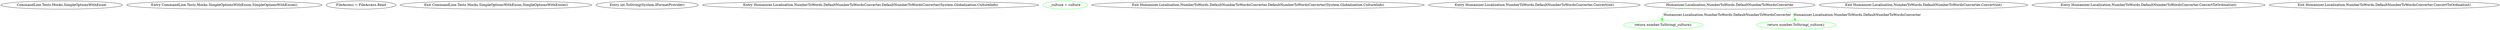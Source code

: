 digraph  {
n3 [label="CommandLine.Tests.Mocks.SimpleOptionsWithEnum", span=""];
n0 [cluster="CommandLine.Tests.Mocks.SimpleOptionsWithEnum.SimpleOptionsWithEnum()", label="Entry CommandLine.Tests.Mocks.SimpleOptionsWithEnum.SimpleOptionsWithEnum()", span="38-38"];
n1 [cluster="CommandLine.Tests.Mocks.SimpleOptionsWithEnum.SimpleOptionsWithEnum()", label="FileAccess = FileAccess.Read", span="40-40"];
n2 [cluster="CommandLine.Tests.Mocks.SimpleOptionsWithEnum.SimpleOptionsWithEnum()", label="Exit CommandLine.Tests.Mocks.SimpleOptionsWithEnum.SimpleOptionsWithEnum()", span="38-38"];
m0_6 [cluster="int.ToString(System.IFormatProvider)", file="TimeSpanHumanizeTests.cs", label="Entry int.ToString(System.IFormatProvider)", span="0-0"];
m0_0 [cluster="Humanizer.Localisation.NumberToWords.DefaultNumberToWordsConverter.DefaultNumberToWordsConverter(System.Globalization.CultureInfo)", file="TimeSpanHumanizeTests.cs", label="Entry Humanizer.Localisation.NumberToWords.DefaultNumberToWordsConverter.DefaultNumberToWordsConverter(System.Globalization.CultureInfo)", span="12-12"];
m0_1 [cluster="Humanizer.Localisation.NumberToWords.DefaultNumberToWordsConverter.DefaultNumberToWordsConverter(System.Globalization.CultureInfo)", color=green, community=0, file="TimeSpanHumanizeTests.cs", label="_culture = culture", prediction=0, span="14-14"];
m0_2 [cluster="Humanizer.Localisation.NumberToWords.DefaultNumberToWordsConverter.DefaultNumberToWordsConverter(System.Globalization.CultureInfo)", file="TimeSpanHumanizeTests.cs", label="Exit Humanizer.Localisation.NumberToWords.DefaultNumberToWordsConverter.DefaultNumberToWordsConverter(System.Globalization.CultureInfo)", span="12-12"];
m0_3 [cluster="Humanizer.Localisation.NumberToWords.DefaultNumberToWordsConverter.Convert(int)", file="TimeSpanHumanizeTests.cs", label="Entry Humanizer.Localisation.NumberToWords.DefaultNumberToWordsConverter.Convert(int)", span="22-22"];
m0_4 [cluster="Humanizer.Localisation.NumberToWords.DefaultNumberToWordsConverter.Convert(int)", color=green, community=0, file="TimeSpanHumanizeTests.cs", label="return number.ToString(_culture);", prediction=1, span="24-24"];
m0_5 [cluster="Humanizer.Localisation.NumberToWords.DefaultNumberToWordsConverter.Convert(int)", file="TimeSpanHumanizeTests.cs", label="Exit Humanizer.Localisation.NumberToWords.DefaultNumberToWordsConverter.Convert(int)", span="22-22"];
m0_7 [cluster="Humanizer.Localisation.NumberToWords.DefaultNumberToWordsConverter.ConvertToOrdinal(int)", file="TimeSpanHumanizeTests.cs", label="Entry Humanizer.Localisation.NumberToWords.DefaultNumberToWordsConverter.ConvertToOrdinal(int)", span="32-32"];
m0_8 [cluster="Humanizer.Localisation.NumberToWords.DefaultNumberToWordsConverter.ConvertToOrdinal(int)", color=green, community=0, file="TimeSpanHumanizeTests.cs", label="return number.ToString(_culture);", prediction=1, span="34-34"];
m0_9 [cluster="Humanizer.Localisation.NumberToWords.DefaultNumberToWordsConverter.ConvertToOrdinal(int)", file="TimeSpanHumanizeTests.cs", label="Exit Humanizer.Localisation.NumberToWords.DefaultNumberToWordsConverter.ConvertToOrdinal(int)", span="32-32"];
m0_10 [file="TimeSpanHumanizeTests.cs", label="Humanizer.Localisation.NumberToWords.DefaultNumberToWordsConverter", span=""];
m0_10 -> m0_4  [color=green, key=1, label="Humanizer.Localisation.NumberToWords.DefaultNumberToWordsConverter", style=dashed];
m0_10 -> m0_8  [color=green, key=1, label="Humanizer.Localisation.NumberToWords.DefaultNumberToWordsConverter", style=dashed];
}
